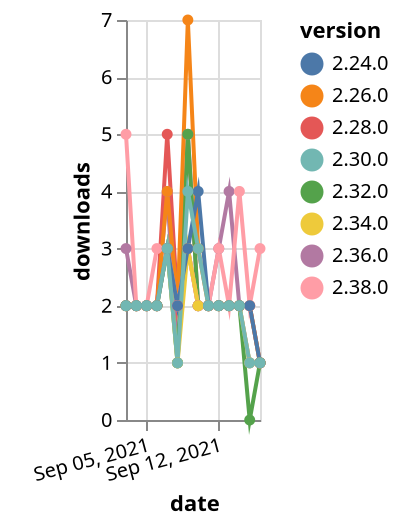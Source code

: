 {"$schema": "https://vega.github.io/schema/vega-lite/v5.json", "description": "A simple bar chart with embedded data.", "data": {"values": [{"date": "2021-09-03", "total": 741, "delta": 3, "version": "2.36.0"}, {"date": "2021-09-04", "total": 743, "delta": 2, "version": "2.36.0"}, {"date": "2021-09-05", "total": 745, "delta": 2, "version": "2.36.0"}, {"date": "2021-09-06", "total": 747, "delta": 2, "version": "2.36.0"}, {"date": "2021-09-07", "total": 751, "delta": 4, "version": "2.36.0"}, {"date": "2021-09-08", "total": 752, "delta": 1, "version": "2.36.0"}, {"date": "2021-09-09", "total": 757, "delta": 5, "version": "2.36.0"}, {"date": "2021-09-10", "total": 759, "delta": 2, "version": "2.36.0"}, {"date": "2021-09-11", "total": 761, "delta": 2, "version": "2.36.0"}, {"date": "2021-09-12", "total": 764, "delta": 3, "version": "2.36.0"}, {"date": "2021-09-13", "total": 768, "delta": 4, "version": "2.36.0"}, {"date": "2021-09-14", "total": 770, "delta": 2, "version": "2.36.0"}, {"date": "2021-09-15", "total": 771, "delta": 1, "version": "2.36.0"}, {"date": "2021-09-16", "total": 772, "delta": 1, "version": "2.36.0"}, {"date": "2021-09-03", "total": 1543, "delta": 2, "version": "2.32.0"}, {"date": "2021-09-04", "total": 1545, "delta": 2, "version": "2.32.0"}, {"date": "2021-09-05", "total": 1547, "delta": 2, "version": "2.32.0"}, {"date": "2021-09-06", "total": 1549, "delta": 2, "version": "2.32.0"}, {"date": "2021-09-07", "total": 1552, "delta": 3, "version": "2.32.0"}, {"date": "2021-09-08", "total": 1553, "delta": 1, "version": "2.32.0"}, {"date": "2021-09-09", "total": 1558, "delta": 5, "version": "2.32.0"}, {"date": "2021-09-10", "total": 1560, "delta": 2, "version": "2.32.0"}, {"date": "2021-09-11", "total": 1562, "delta": 2, "version": "2.32.0"}, {"date": "2021-09-12", "total": 1564, "delta": 2, "version": "2.32.0"}, {"date": "2021-09-13", "total": 1566, "delta": 2, "version": "2.32.0"}, {"date": "2021-09-14", "total": 1568, "delta": 2, "version": "2.32.0"}, {"date": "2021-09-15", "total": 1568, "delta": 0, "version": "2.32.0"}, {"date": "2021-09-16", "total": 1569, "delta": 1, "version": "2.32.0"}, {"date": "2021-09-03", "total": 2070, "delta": 2, "version": "2.28.0"}, {"date": "2021-09-04", "total": 2072, "delta": 2, "version": "2.28.0"}, {"date": "2021-09-05", "total": 2074, "delta": 2, "version": "2.28.0"}, {"date": "2021-09-06", "total": 2076, "delta": 2, "version": "2.28.0"}, {"date": "2021-09-07", "total": 2081, "delta": 5, "version": "2.28.0"}, {"date": "2021-09-08", "total": 2083, "delta": 2, "version": "2.28.0"}, {"date": "2021-09-09", "total": 2086, "delta": 3, "version": "2.28.0"}, {"date": "2021-09-10", "total": 2088, "delta": 2, "version": "2.28.0"}, {"date": "2021-09-11", "total": 2090, "delta": 2, "version": "2.28.0"}, {"date": "2021-09-12", "total": 2092, "delta": 2, "version": "2.28.0"}, {"date": "2021-09-13", "total": 2094, "delta": 2, "version": "2.28.0"}, {"date": "2021-09-14", "total": 2096, "delta": 2, "version": "2.28.0"}, {"date": "2021-09-15", "total": 2098, "delta": 2, "version": "2.28.0"}, {"date": "2021-09-16", "total": 2099, "delta": 1, "version": "2.28.0"}, {"date": "2021-09-03", "total": 2563, "delta": 2, "version": "2.26.0"}, {"date": "2021-09-04", "total": 2565, "delta": 2, "version": "2.26.0"}, {"date": "2021-09-05", "total": 2567, "delta": 2, "version": "2.26.0"}, {"date": "2021-09-06", "total": 2569, "delta": 2, "version": "2.26.0"}, {"date": "2021-09-07", "total": 2573, "delta": 4, "version": "2.26.0"}, {"date": "2021-09-08", "total": 2575, "delta": 2, "version": "2.26.0"}, {"date": "2021-09-09", "total": 2582, "delta": 7, "version": "2.26.0"}, {"date": "2021-09-10", "total": 2585, "delta": 3, "version": "2.26.0"}, {"date": "2021-09-11", "total": 2587, "delta": 2, "version": "2.26.0"}, {"date": "2021-09-12", "total": 2589, "delta": 2, "version": "2.26.0"}, {"date": "2021-09-13", "total": 2591, "delta": 2, "version": "2.26.0"}, {"date": "2021-09-14", "total": 2593, "delta": 2, "version": "2.26.0"}, {"date": "2021-09-15", "total": 2595, "delta": 2, "version": "2.26.0"}, {"date": "2021-09-16", "total": 2596, "delta": 1, "version": "2.26.0"}, {"date": "2021-09-03", "total": 242, "delta": 5, "version": "2.38.0"}, {"date": "2021-09-04", "total": 244, "delta": 2, "version": "2.38.0"}, {"date": "2021-09-05", "total": 246, "delta": 2, "version": "2.38.0"}, {"date": "2021-09-06", "total": 249, "delta": 3, "version": "2.38.0"}, {"date": "2021-09-07", "total": 252, "delta": 3, "version": "2.38.0"}, {"date": "2021-09-08", "total": 254, "delta": 2, "version": "2.38.0"}, {"date": "2021-09-09", "total": 257, "delta": 3, "version": "2.38.0"}, {"date": "2021-09-10", "total": 259, "delta": 2, "version": "2.38.0"}, {"date": "2021-09-11", "total": 261, "delta": 2, "version": "2.38.0"}, {"date": "2021-09-12", "total": 264, "delta": 3, "version": "2.38.0"}, {"date": "2021-09-13", "total": 266, "delta": 2, "version": "2.38.0"}, {"date": "2021-09-14", "total": 270, "delta": 4, "version": "2.38.0"}, {"date": "2021-09-15", "total": 272, "delta": 2, "version": "2.38.0"}, {"date": "2021-09-16", "total": 275, "delta": 3, "version": "2.38.0"}, {"date": "2021-09-03", "total": 1024, "delta": 2, "version": "2.34.0"}, {"date": "2021-09-04", "total": 1026, "delta": 2, "version": "2.34.0"}, {"date": "2021-09-05", "total": 1028, "delta": 2, "version": "2.34.0"}, {"date": "2021-09-06", "total": 1030, "delta": 2, "version": "2.34.0"}, {"date": "2021-09-07", "total": 1033, "delta": 3, "version": "2.34.0"}, {"date": "2021-09-08", "total": 1034, "delta": 1, "version": "2.34.0"}, {"date": "2021-09-09", "total": 1037, "delta": 3, "version": "2.34.0"}, {"date": "2021-09-10", "total": 1039, "delta": 2, "version": "2.34.0"}, {"date": "2021-09-11", "total": 1041, "delta": 2, "version": "2.34.0"}, {"date": "2021-09-12", "total": 1043, "delta": 2, "version": "2.34.0"}, {"date": "2021-09-13", "total": 1045, "delta": 2, "version": "2.34.0"}, {"date": "2021-09-14", "total": 1047, "delta": 2, "version": "2.34.0"}, {"date": "2021-09-15", "total": 1048, "delta": 1, "version": "2.34.0"}, {"date": "2021-09-16", "total": 1049, "delta": 1, "version": "2.34.0"}, {"date": "2021-09-03", "total": 2368, "delta": 2, "version": "2.24.0"}, {"date": "2021-09-04", "total": 2370, "delta": 2, "version": "2.24.0"}, {"date": "2021-09-05", "total": 2372, "delta": 2, "version": "2.24.0"}, {"date": "2021-09-06", "total": 2374, "delta": 2, "version": "2.24.0"}, {"date": "2021-09-07", "total": 2377, "delta": 3, "version": "2.24.0"}, {"date": "2021-09-08", "total": 2379, "delta": 2, "version": "2.24.0"}, {"date": "2021-09-09", "total": 2382, "delta": 3, "version": "2.24.0"}, {"date": "2021-09-10", "total": 2386, "delta": 4, "version": "2.24.0"}, {"date": "2021-09-11", "total": 2388, "delta": 2, "version": "2.24.0"}, {"date": "2021-09-12", "total": 2390, "delta": 2, "version": "2.24.0"}, {"date": "2021-09-13", "total": 2392, "delta": 2, "version": "2.24.0"}, {"date": "2021-09-14", "total": 2394, "delta": 2, "version": "2.24.0"}, {"date": "2021-09-15", "total": 2396, "delta": 2, "version": "2.24.0"}, {"date": "2021-09-16", "total": 2397, "delta": 1, "version": "2.24.0"}, {"date": "2021-09-03", "total": 1676, "delta": 2, "version": "2.30.0"}, {"date": "2021-09-04", "total": 1678, "delta": 2, "version": "2.30.0"}, {"date": "2021-09-05", "total": 1680, "delta": 2, "version": "2.30.0"}, {"date": "2021-09-06", "total": 1682, "delta": 2, "version": "2.30.0"}, {"date": "2021-09-07", "total": 1685, "delta": 3, "version": "2.30.0"}, {"date": "2021-09-08", "total": 1686, "delta": 1, "version": "2.30.0"}, {"date": "2021-09-09", "total": 1690, "delta": 4, "version": "2.30.0"}, {"date": "2021-09-10", "total": 1693, "delta": 3, "version": "2.30.0"}, {"date": "2021-09-11", "total": 1695, "delta": 2, "version": "2.30.0"}, {"date": "2021-09-12", "total": 1697, "delta": 2, "version": "2.30.0"}, {"date": "2021-09-13", "total": 1699, "delta": 2, "version": "2.30.0"}, {"date": "2021-09-14", "total": 1701, "delta": 2, "version": "2.30.0"}, {"date": "2021-09-15", "total": 1702, "delta": 1, "version": "2.30.0"}, {"date": "2021-09-16", "total": 1703, "delta": 1, "version": "2.30.0"}]}, "width": "container", "mark": {"type": "line", "point": {"filled": true}}, "encoding": {"x": {"field": "date", "type": "temporal", "timeUnit": "yearmonthdate", "title": "date", "axis": {"labelAngle": -15}}, "y": {"field": "delta", "type": "quantitative", "title": "downloads"}, "color": {"field": "version", "type": "nominal"}, "tooltip": {"field": "delta"}}}